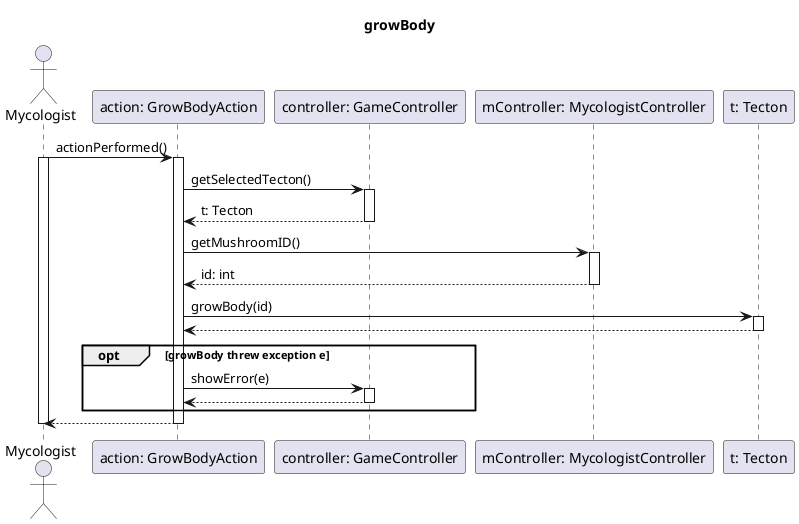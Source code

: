 @startuml growBodyMVC

title growBody
actor "Mycologist" as mc
participant "action: GrowBodyAction" as act
participant "controller: GameController" as ctr
participant "mController: MycologistController" as mctr
participant "t: Tecton" as t

mc -> act: actionPerformed()
activate mc
activate act

act -> ctr: getSelectedTecton()
activate ctr

act <-- ctr: t: Tecton
deactivate ctr

act -> mctr: getMushroomID()
activate mctr

act <-- mctr: id: int 
deactivate mctr

act -> t: growBody(id)
activate t

act <-- t
deactivate t

opt growBody threw exception e
    act -> ctr: showError(e)
    activate ctr

    act <-- ctr
    deactivate ctr
end

mc <-- act
deactivate act

deactivate mc

@enduml